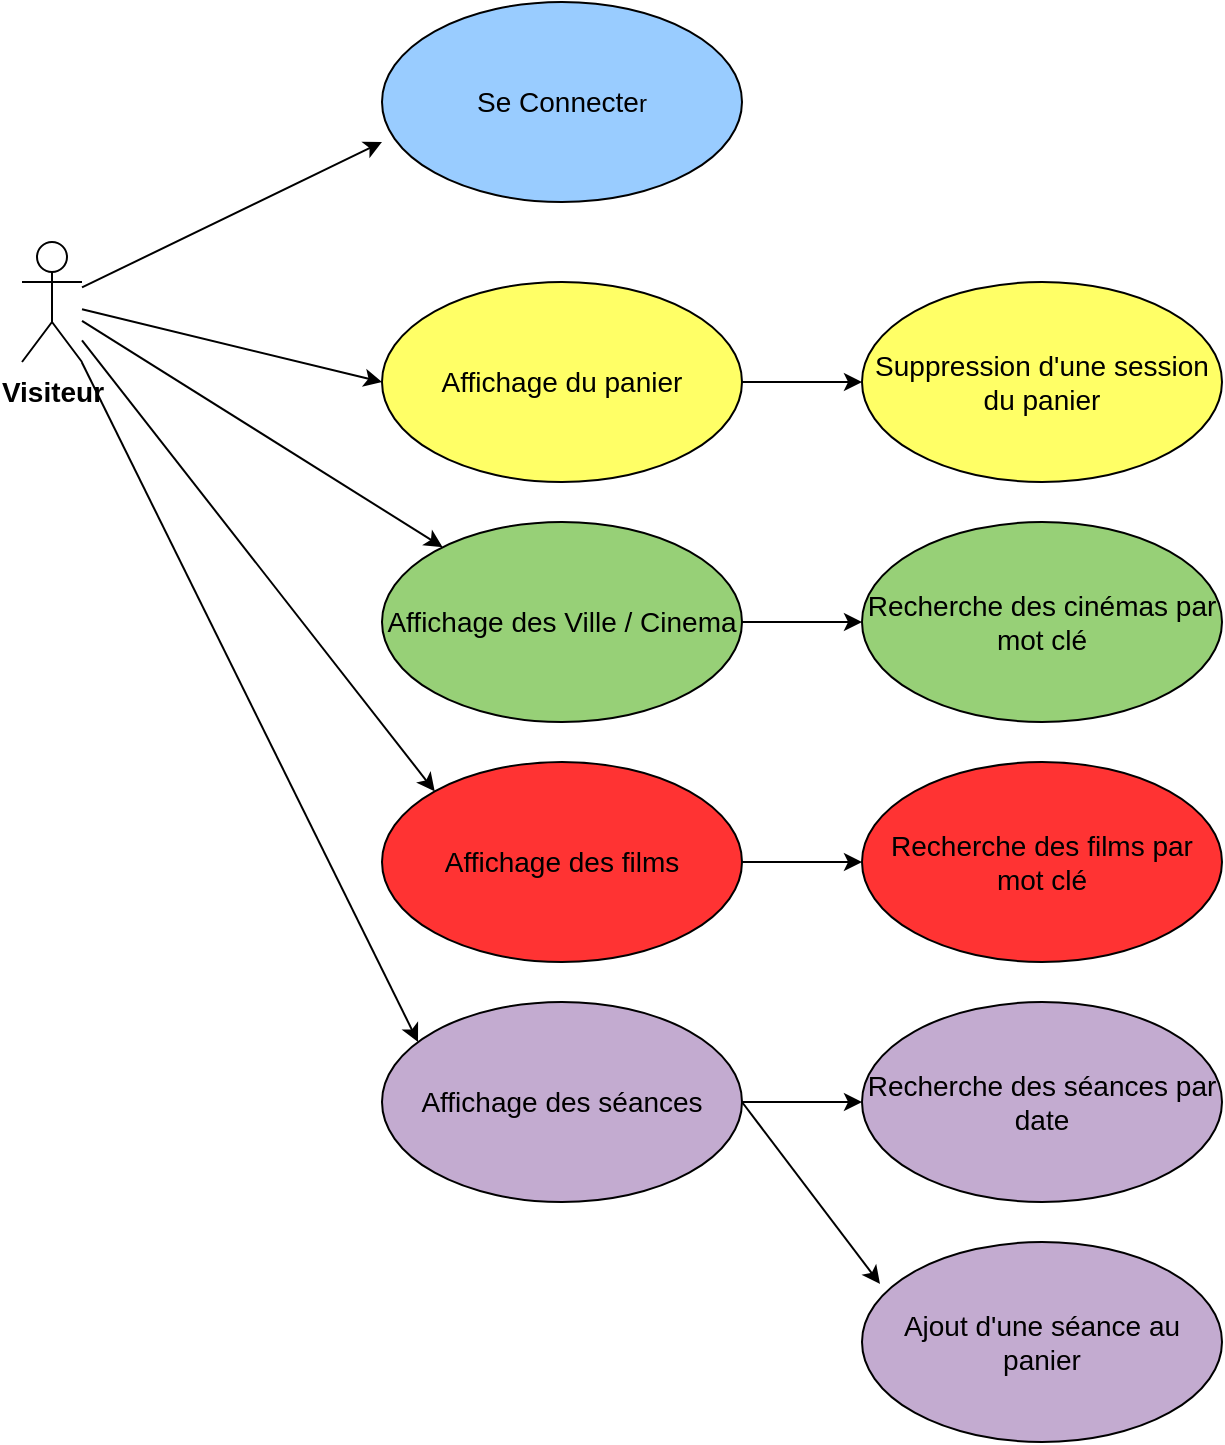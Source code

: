 <mxfile version="24.3.0" type="device">
  <diagram name="Page-1" id="WYrKMt7KFvat2ohx55Yr">
    <mxGraphModel dx="1674" dy="754" grid="1" gridSize="10" guides="1" tooltips="1" connect="1" arrows="1" fold="1" page="1" pageScale="1" pageWidth="827" pageHeight="1169" math="0" shadow="0">
      <root>
        <mxCell id="0" />
        <mxCell id="1" parent="0" />
        <mxCell id="Ox41XbjKJ6TnmUenTi1--1" value="&lt;b&gt;&lt;font style=&quot;font-size: 14px;&quot;&gt;Visiteur&lt;/font&gt;&lt;/b&gt;" style="shape=umlActor;verticalLabelPosition=bottom;verticalAlign=top;html=1;outlineConnect=0;" vertex="1" parent="1">
          <mxGeometry x="60" y="210" width="30" height="60" as="geometry" />
        </mxCell>
        <mxCell id="Ox41XbjKJ6TnmUenTi1--4" value="" style="endArrow=classic;html=1;rounded=0;" edge="1" parent="1" source="Ox41XbjKJ6TnmUenTi1--1">
          <mxGeometry width="50" height="50" relative="1" as="geometry">
            <mxPoint x="150" y="260" as="sourcePoint" />
            <mxPoint x="240" y="160" as="targetPoint" />
          </mxGeometry>
        </mxCell>
        <mxCell id="Ox41XbjKJ6TnmUenTi1--5" value="" style="ellipse;whiteSpace=wrap;html=1;fillColor=#99CCFF;" vertex="1" parent="1">
          <mxGeometry x="240" y="90" width="180" height="100" as="geometry" />
        </mxCell>
        <mxCell id="Ox41XbjKJ6TnmUenTi1--6" value="&lt;font style=&quot;font-size: 14px;&quot;&gt;Se Connecte&lt;/font&gt;r" style="text;html=1;align=center;verticalAlign=middle;whiteSpace=wrap;rounded=0;" vertex="1" parent="1">
          <mxGeometry x="285" y="125" width="90" height="30" as="geometry" />
        </mxCell>
        <mxCell id="Ox41XbjKJ6TnmUenTi1--8" value="" style="endArrow=classic;html=1;rounded=0;" edge="1" parent="1" source="Ox41XbjKJ6TnmUenTi1--1">
          <mxGeometry width="50" height="50" relative="1" as="geometry">
            <mxPoint x="90" y="230" as="sourcePoint" />
            <mxPoint x="240" y="280" as="targetPoint" />
          </mxGeometry>
        </mxCell>
        <mxCell id="Ox41XbjKJ6TnmUenTi1--9" value="&lt;font style=&quot;font-size: 14px;&quot;&gt;Affichage du panier&lt;/font&gt;" style="ellipse;whiteSpace=wrap;html=1;fillColor=#FFFF66;" vertex="1" parent="1">
          <mxGeometry x="240" y="230" width="180" height="100" as="geometry" />
        </mxCell>
        <mxCell id="Ox41XbjKJ6TnmUenTi1--10" value="&lt;font style=&quot;font-size: 14px;&quot;&gt;Suppression d&#39;une session du panier&lt;/font&gt;" style="ellipse;whiteSpace=wrap;html=1;fillColor=#FFFF66;" vertex="1" parent="1">
          <mxGeometry x="480" y="230" width="180" height="100" as="geometry" />
        </mxCell>
        <mxCell id="Ox41XbjKJ6TnmUenTi1--11" value="" style="endArrow=classic;html=1;rounded=0;entryX=0;entryY=0.5;entryDx=0;entryDy=0;exitX=1;exitY=0.5;exitDx=0;exitDy=0;" edge="1" parent="1" source="Ox41XbjKJ6TnmUenTi1--9" target="Ox41XbjKJ6TnmUenTi1--10">
          <mxGeometry width="50" height="50" relative="1" as="geometry">
            <mxPoint x="330" y="270" as="sourcePoint" />
            <mxPoint x="480" y="306" as="targetPoint" />
          </mxGeometry>
        </mxCell>
        <mxCell id="Ox41XbjKJ6TnmUenTi1--12" value="" style="endArrow=classic;html=1;rounded=0;" edge="1" parent="1" source="Ox41XbjKJ6TnmUenTi1--1" target="Ox41XbjKJ6TnmUenTi1--13">
          <mxGeometry width="50" height="50" relative="1" as="geometry">
            <mxPoint x="90" y="270" as="sourcePoint" />
            <mxPoint x="240" y="410" as="targetPoint" />
          </mxGeometry>
        </mxCell>
        <mxCell id="Ox41XbjKJ6TnmUenTi1--13" value="&lt;font style=&quot;font-size: 14px;&quot;&gt;Affichage des Ville / Cinema&lt;br&gt;&lt;/font&gt;" style="ellipse;whiteSpace=wrap;html=1;fillColor=#97D077;" vertex="1" parent="1">
          <mxGeometry x="240" y="350" width="180" height="100" as="geometry" />
        </mxCell>
        <mxCell id="Ox41XbjKJ6TnmUenTi1--15" value="&lt;font style=&quot;font-size: 14px;&quot;&gt;Recherche des cinémas par mot clé&lt;/font&gt;" style="ellipse;whiteSpace=wrap;html=1;fillColor=#97D077;" vertex="1" parent="1">
          <mxGeometry x="480" y="350" width="180" height="100" as="geometry" />
        </mxCell>
        <mxCell id="Ox41XbjKJ6TnmUenTi1--17" value="" style="endArrow=classic;html=1;rounded=0;entryX=0;entryY=0.5;entryDx=0;entryDy=0;exitX=1;exitY=0.5;exitDx=0;exitDy=0;" edge="1" parent="1" source="Ox41XbjKJ6TnmUenTi1--13" target="Ox41XbjKJ6TnmUenTi1--15">
          <mxGeometry width="50" height="50" relative="1" as="geometry">
            <mxPoint x="430" y="419.5" as="sourcePoint" />
            <mxPoint x="490" y="419.5" as="targetPoint" />
          </mxGeometry>
        </mxCell>
        <mxCell id="Ox41XbjKJ6TnmUenTi1--18" value="" style="endArrow=classic;html=1;rounded=0;entryX=0;entryY=0;entryDx=0;entryDy=0;" edge="1" parent="1" source="Ox41XbjKJ6TnmUenTi1--1" target="Ox41XbjKJ6TnmUenTi1--19">
          <mxGeometry width="50" height="50" relative="1" as="geometry">
            <mxPoint x="60" y="342.5" as="sourcePoint" />
            <mxPoint x="240" y="540" as="targetPoint" />
          </mxGeometry>
        </mxCell>
        <mxCell id="Ox41XbjKJ6TnmUenTi1--19" value="&lt;font style=&quot;font-size: 14px;&quot;&gt;Affichage des films&lt;/font&gt;" style="ellipse;whiteSpace=wrap;html=1;fillColor=#FF3333;" vertex="1" parent="1">
          <mxGeometry x="240" y="470" width="180" height="100" as="geometry" />
        </mxCell>
        <mxCell id="Ox41XbjKJ6TnmUenTi1--20" value="&lt;font style=&quot;font-size: 14px;&quot;&gt;Recherche des films par mot clé&lt;/font&gt;" style="ellipse;whiteSpace=wrap;html=1;fillColor=#FF3333;" vertex="1" parent="1">
          <mxGeometry x="480" y="470" width="180" height="100" as="geometry" />
        </mxCell>
        <mxCell id="Ox41XbjKJ6TnmUenTi1--21" value="" style="endArrow=classic;html=1;rounded=0;entryX=0;entryY=0.5;entryDx=0;entryDy=0;exitX=1;exitY=0.5;exitDx=0;exitDy=0;" edge="1" parent="1" source="Ox41XbjKJ6TnmUenTi1--19" target="Ox41XbjKJ6TnmUenTi1--20">
          <mxGeometry width="50" height="50" relative="1" as="geometry">
            <mxPoint x="420" y="539.5" as="sourcePoint" />
            <mxPoint x="480" y="539.5" as="targetPoint" />
          </mxGeometry>
        </mxCell>
        <mxCell id="Ox41XbjKJ6TnmUenTi1--22" value="" style="endArrow=classic;html=1;rounded=0;entryX=0.1;entryY=0.2;entryDx=0;entryDy=0;entryPerimeter=0;" edge="1" parent="1" source="Ox41XbjKJ6TnmUenTi1--1" target="Ox41XbjKJ6TnmUenTi1--23">
          <mxGeometry width="50" height="50" relative="1" as="geometry">
            <mxPoint x="60" y="335" as="sourcePoint" />
            <mxPoint x="218" y="585" as="targetPoint" />
          </mxGeometry>
        </mxCell>
        <mxCell id="Ox41XbjKJ6TnmUenTi1--23" value="&lt;font style=&quot;font-size: 14px;&quot;&gt;Affichage des séances&lt;/font&gt;" style="ellipse;whiteSpace=wrap;html=1;fillColor=#C3ABD0;" vertex="1" parent="1">
          <mxGeometry x="240" y="590" width="180" height="100" as="geometry" />
        </mxCell>
        <mxCell id="Ox41XbjKJ6TnmUenTi1--24" value="&lt;font style=&quot;font-size: 14px;&quot;&gt;Recherche des séances par date&lt;br&gt;&lt;/font&gt;" style="ellipse;whiteSpace=wrap;html=1;fillColor=#C3ABD0;" vertex="1" parent="1">
          <mxGeometry x="480" y="590" width="180" height="100" as="geometry" />
        </mxCell>
        <mxCell id="Ox41XbjKJ6TnmUenTi1--25" value="&lt;font style=&quot;font-size: 14px;&quot;&gt;Ajout d&#39;une séance au panier&lt;/font&gt;" style="ellipse;whiteSpace=wrap;html=1;fillColor=#C3ABD0;" vertex="1" parent="1">
          <mxGeometry x="480" y="710" width="180" height="100" as="geometry" />
        </mxCell>
        <mxCell id="Ox41XbjKJ6TnmUenTi1--26" value="" style="endArrow=classic;html=1;rounded=0;entryX=0;entryY=0.5;entryDx=0;entryDy=0;exitX=1;exitY=0.5;exitDx=0;exitDy=0;" edge="1" parent="1" source="Ox41XbjKJ6TnmUenTi1--23" target="Ox41XbjKJ6TnmUenTi1--24">
          <mxGeometry width="50" height="50" relative="1" as="geometry">
            <mxPoint x="430" y="530" as="sourcePoint" />
            <mxPoint x="490" y="530" as="targetPoint" />
          </mxGeometry>
        </mxCell>
        <mxCell id="Ox41XbjKJ6TnmUenTi1--27" value="" style="endArrow=classic;html=1;rounded=0;entryX=0.05;entryY=0.21;entryDx=0;entryDy=0;exitX=1;exitY=0.5;exitDx=0;exitDy=0;entryPerimeter=0;" edge="1" parent="1" source="Ox41XbjKJ6TnmUenTi1--23" target="Ox41XbjKJ6TnmUenTi1--25">
          <mxGeometry width="50" height="50" relative="1" as="geometry">
            <mxPoint x="440" y="540" as="sourcePoint" />
            <mxPoint x="500" y="540" as="targetPoint" />
          </mxGeometry>
        </mxCell>
      </root>
    </mxGraphModel>
  </diagram>
</mxfile>
